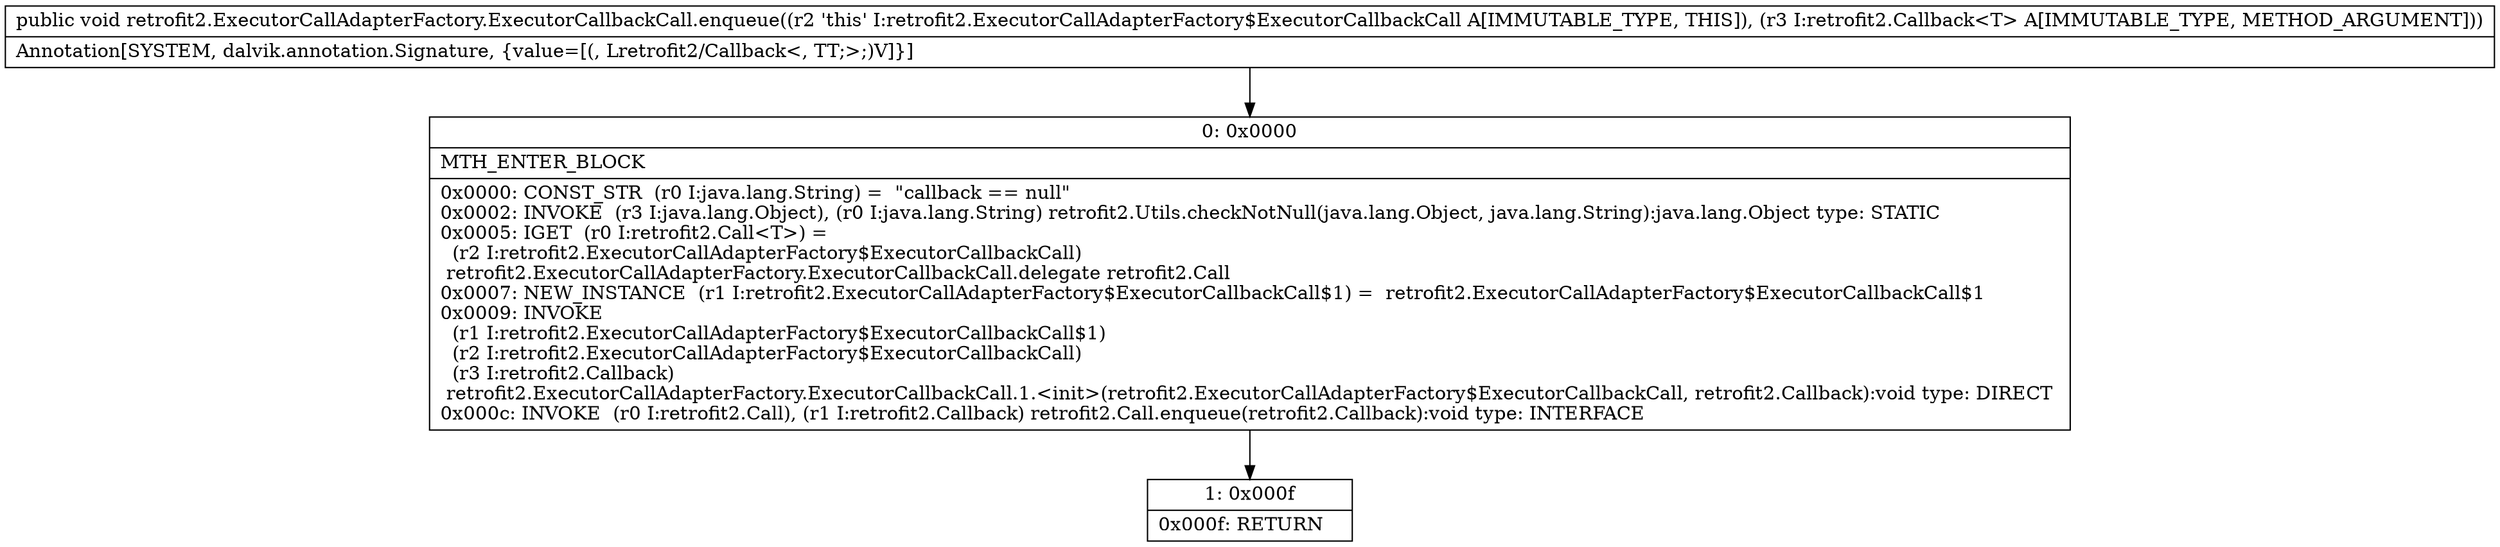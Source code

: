 digraph "CFG forretrofit2.ExecutorCallAdapterFactory.ExecutorCallbackCall.enqueue(Lretrofit2\/Callback;)V" {
Node_0 [shape=record,label="{0\:\ 0x0000|MTH_ENTER_BLOCK\l|0x0000: CONST_STR  (r0 I:java.lang.String) =  \"callback == null\" \l0x0002: INVOKE  (r3 I:java.lang.Object), (r0 I:java.lang.String) retrofit2.Utils.checkNotNull(java.lang.Object, java.lang.String):java.lang.Object type: STATIC \l0x0005: IGET  (r0 I:retrofit2.Call\<T\>) = \l  (r2 I:retrofit2.ExecutorCallAdapterFactory$ExecutorCallbackCall)\l retrofit2.ExecutorCallAdapterFactory.ExecutorCallbackCall.delegate retrofit2.Call \l0x0007: NEW_INSTANCE  (r1 I:retrofit2.ExecutorCallAdapterFactory$ExecutorCallbackCall$1) =  retrofit2.ExecutorCallAdapterFactory$ExecutorCallbackCall$1 \l0x0009: INVOKE  \l  (r1 I:retrofit2.ExecutorCallAdapterFactory$ExecutorCallbackCall$1)\l  (r2 I:retrofit2.ExecutorCallAdapterFactory$ExecutorCallbackCall)\l  (r3 I:retrofit2.Callback)\l retrofit2.ExecutorCallAdapterFactory.ExecutorCallbackCall.1.\<init\>(retrofit2.ExecutorCallAdapterFactory$ExecutorCallbackCall, retrofit2.Callback):void type: DIRECT \l0x000c: INVOKE  (r0 I:retrofit2.Call), (r1 I:retrofit2.Callback) retrofit2.Call.enqueue(retrofit2.Callback):void type: INTERFACE \l}"];
Node_1 [shape=record,label="{1\:\ 0x000f|0x000f: RETURN   \l}"];
MethodNode[shape=record,label="{public void retrofit2.ExecutorCallAdapterFactory.ExecutorCallbackCall.enqueue((r2 'this' I:retrofit2.ExecutorCallAdapterFactory$ExecutorCallbackCall A[IMMUTABLE_TYPE, THIS]), (r3 I:retrofit2.Callback\<T\> A[IMMUTABLE_TYPE, METHOD_ARGUMENT]))  | Annotation[SYSTEM, dalvik.annotation.Signature, \{value=[(, Lretrofit2\/Callback\<, TT;\>;)V]\}]\l}"];
MethodNode -> Node_0;
Node_0 -> Node_1;
}

